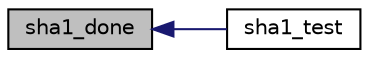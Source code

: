 digraph G
{
  edge [fontname="Helvetica",fontsize="10",labelfontname="Helvetica",labelfontsize="10"];
  node [fontname="Helvetica",fontsize="10",shape=record];
  rankdir="LR";
  Node1 [label="sha1_done",height=0.2,width=0.4,color="black", fillcolor="grey75", style="filled" fontcolor="black"];
  Node1 -> Node2 [dir="back",color="midnightblue",fontsize="10",style="solid",fontname="Helvetica"];
  Node2 [label="sha1_test",height=0.2,width=0.4,color="black", fillcolor="white", style="filled",URL="$sha1_8c.html#a974ff217ba983de0864a96586e9b4b80"];
}
